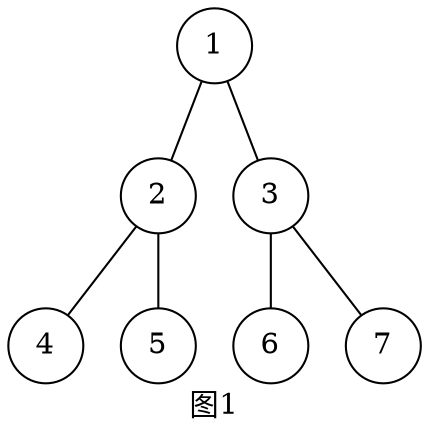 graph g {
    node[shape=circle fixedsize=true style=filled fillcolor=white colorscheme=accent8 ];
    1--2;
    1--3;
    2--4;
    2--5;
    3--6;
    3--7;
    label="图1";
}

